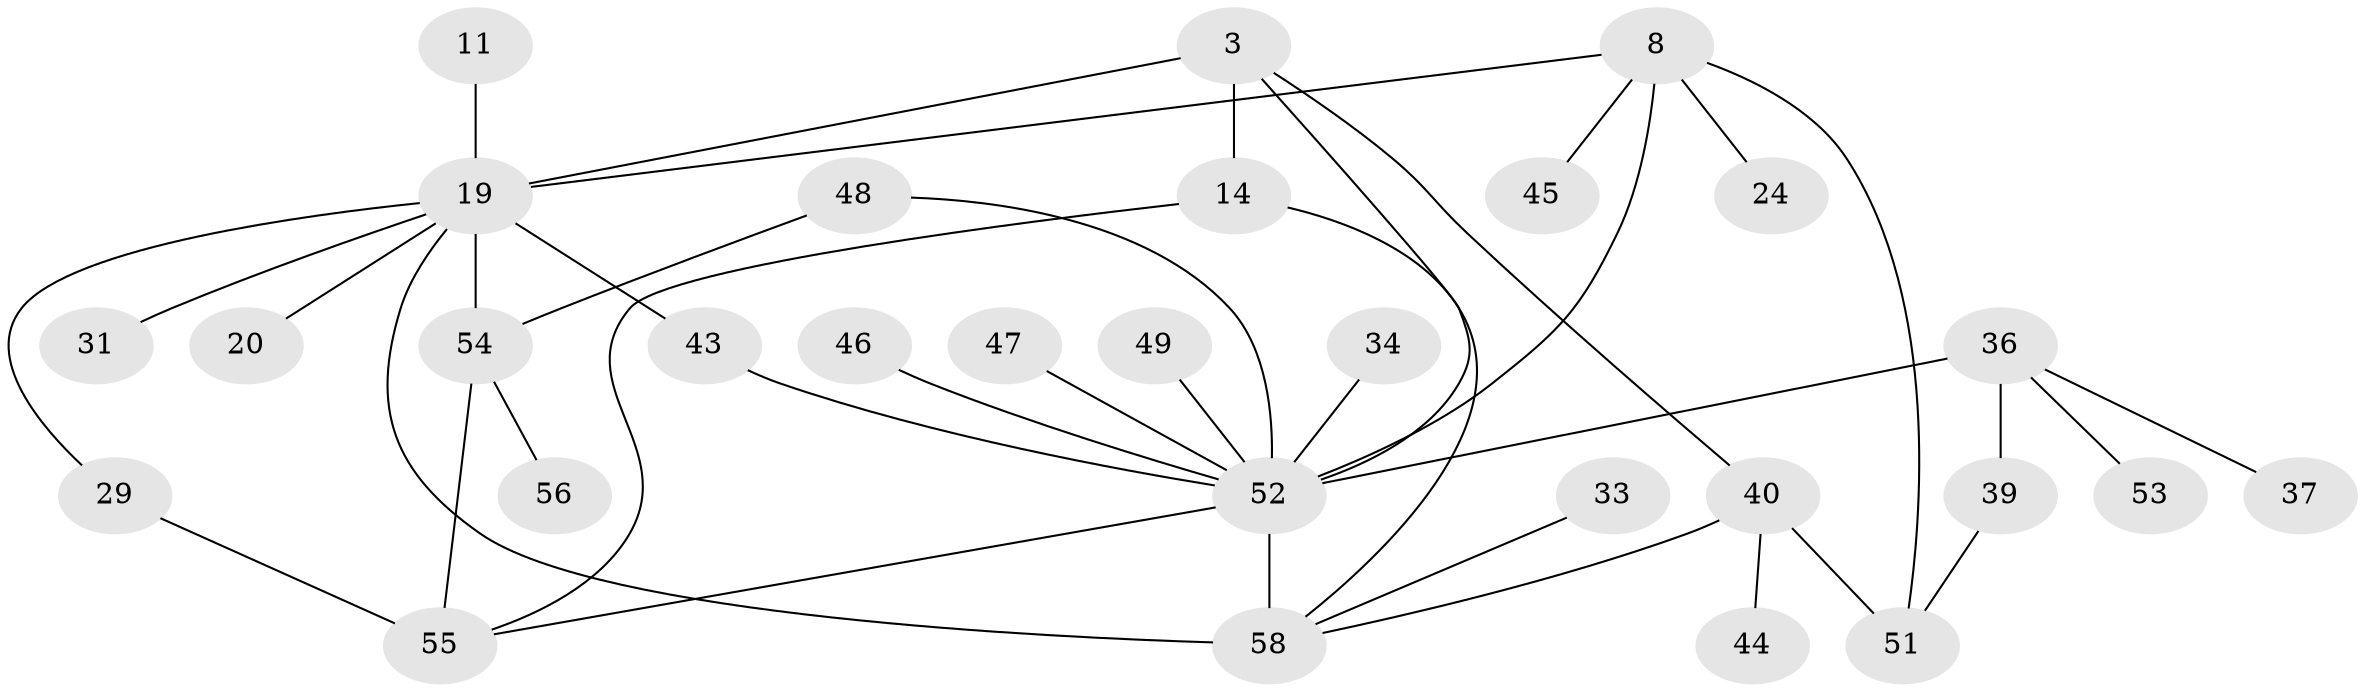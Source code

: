 // original degree distribution, {3: 0.25862068965517243, 4: 0.13793103448275862, 5: 0.08620689655172414, 6: 0.05172413793103448, 1: 0.25862068965517243, 7: 0.017241379310344827, 2: 0.1896551724137931}
// Generated by graph-tools (version 1.1) at 2025/46/03/04/25 21:46:13]
// undirected, 29 vertices, 39 edges
graph export_dot {
graph [start="1"]
  node [color=gray90,style=filled];
  3;
  8 [super="+4"];
  11;
  14 [super="+13"];
  19 [super="+7+10+15"];
  20;
  24;
  29;
  31;
  33;
  34;
  36 [super="+25"];
  37;
  39;
  40 [super="+17+12+27"];
  43 [super="+42"];
  44;
  45;
  46;
  47;
  48;
  49;
  51 [super="+50"];
  52 [super="+32+30+41+35"];
  53;
  54 [super="+23"];
  55 [super="+38"];
  56;
  58 [super="+16+57"];
  3 -- 14 [weight=2];
  3 -- 40;
  3 -- 19;
  3 -- 52;
  8 -- 24;
  8 -- 45;
  8 -- 19 [weight=2];
  8 -- 51;
  8 -- 52 [weight=3];
  11 -- 19;
  14 -- 55;
  14 -- 58;
  19 -- 31;
  19 -- 54 [weight=3];
  19 -- 20;
  19 -- 58 [weight=3];
  19 -- 29;
  19 -- 43;
  29 -- 55;
  33 -- 58;
  34 -- 52;
  36 -- 37;
  36 -- 53;
  36 -- 39;
  36 -- 52 [weight=2];
  39 -- 51;
  40 -- 44;
  40 -- 58;
  40 -- 51;
  43 -- 52 [weight=3];
  46 -- 52;
  47 -- 52;
  48 -- 54;
  48 -- 52;
  49 -- 52;
  52 -- 58 [weight=3];
  52 -- 55;
  54 -- 55 [weight=2];
  54 -- 56;
}
